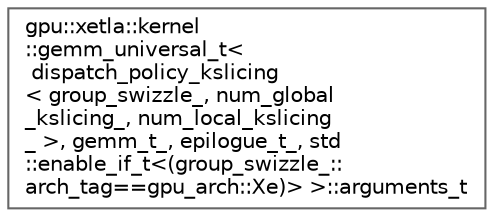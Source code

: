 digraph "Graphical Class Hierarchy"
{
 // LATEX_PDF_SIZE
  bgcolor="transparent";
  edge [fontname=Helvetica,fontsize=10,labelfontname=Helvetica,labelfontsize=10];
  node [fontname=Helvetica,fontsize=10,shape=box,height=0.2,width=0.4];
  rankdir="LR";
  Node0 [id="Node000000",label="gpu::xetla::kernel\l::gemm_universal_t\<\l dispatch_policy_kslicing\l\< group_swizzle_, num_global\l_kslicing_, num_local_kslicing\l_ \>, gemm_t_, epilogue_t_, std\l::enable_if_t\<(group_swizzle_::\larch_tag==gpu_arch::Xe)\> \>::arguments_t",height=0.2,width=0.4,color="grey40", fillcolor="white", style="filled",URL="$structgpu_1_1xetla_1_1kernel_1_1gemm__universal__t_3_01dispatch__policy__kslicing_3_01group__swi1c69465c60dfb436e25d7ded8490e71b.html",tooltip="GEMM_UNIVERSAL arguments."];
}
